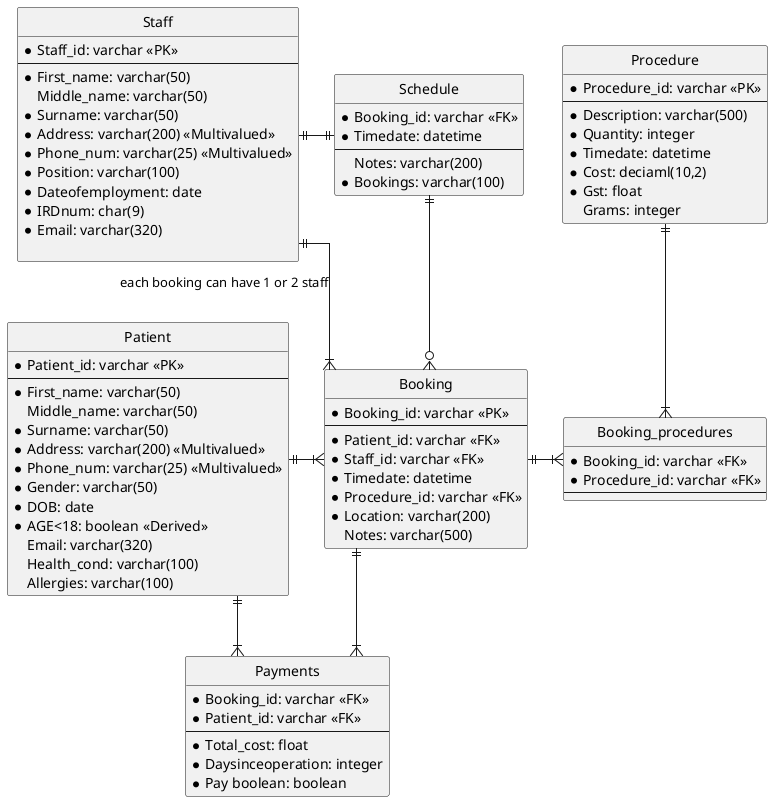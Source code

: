 @startuml
skinparam Style StrictUML
skinparam Linetype ortho 



entity "Patient" as patient {
    *Patient_id: varchar <<PK>>
    --
    *First_name: varchar(50)
    Middle_name: varchar(50)
    *Surname: varchar(50)
    *Address: varchar(200) <<Multivalued>>
    *Phone_num: varchar(25) <<Multivalued>>
    *Gender: varchar(50)
    *DOB: date
    *AGE<18: boolean <<Derived>>
    Email: varchar(320)
    Health_cond: varchar(100)
    Allergies: varchar(100)
}

entity "Staff" as staff {
    *Staff_id: varchar <<PK>>
    --
    *First_name: varchar(50)
    Middle_name: varchar(50)
    *Surname: varchar(50)
    *Address: varchar(200) <<Multivalued>>
    *Phone_num: varchar(25) <<Multivalued>>
    *Position: varchar(100)
    *Dateofemployment: date
    *IRDnum: char(9)
    ' IRDnum is either 8 or 9 digits however, if its 8 an 0 is added at the front making it a 9 digit number
    *Email: varchar(320)

}

entity "Booking" as booking {
    *Booking_id: varchar <<PK>>
    --
    *Patient_id: varchar <<FK>>
    *Staff_id: varchar <<FK>>
    *Timedate: datetime
    *Procedure_id: varchar <<FK>>
    *Location: varchar(200)
    Notes: varchar(500)
}

entity "Procedure" as procedure {
    *Procedure_id: varchar <<PK>>
    --
    *Description: varchar(500)
    *Quantity: integer
    *Timedate: datetime
    ' timedate to roughly know how long each procedure takes
    *Cost: deciaml(10,2)
    *Gst: float
    Grams: integer
}

entity "Booking_procedures" as booking_procedures{
    *Booking_id: varchar <<FK>>
    *Procedure_id: varchar <<FK>>
    --
}

entity "Schedule" as schedule {
    *Booking_id: varchar <<FK>>
    *Timedate: datetime
    --
    Notes: varchar(200)
    *Bookings: varchar(100)
}

entity "Payments" as payments {
    *Booking_id: varchar <<FK>>
    *Patient_id: varchar <<FK>>
    --
    *Total_cost: float
    *Daysinceoperation: integer
    *Pay boolean: boolean
}


patient ||-|{ booking
staff ||--|{ booking : each booking can have 1 or 2 staff
booking ||-|{ booking_procedures
procedure ||--|{ booking_procedures
schedule ||-o{ booking
staff ||-|| schedule
booking ||--|{payments
patient ||-|{ payments
@enduml